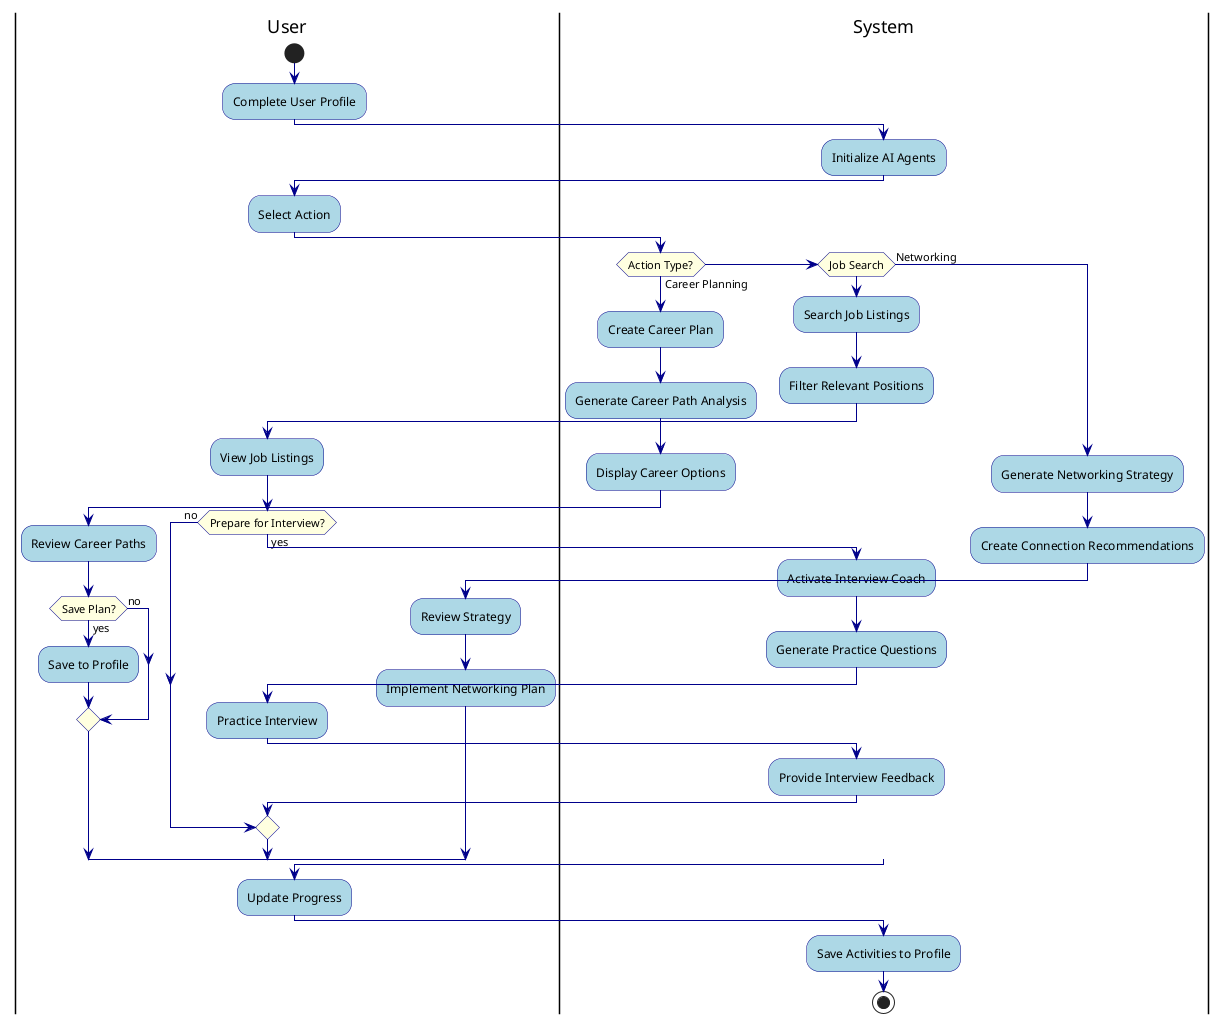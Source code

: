 @startuml Career Project Main Activity Flow

skinparam ActivityBackgroundColor LightBlue
skinparam ActivityBorderColor DarkBlue
skinparam ArrowColor DarkBlue
skinparam ActivityDiamondBackgroundColor LightYellow

|User|
start
:Complete User Profile;

|System|
:Initialize AI Agents;

|User|
:Select Action;

|System|
if (Action Type?) then (Career Planning)
  :Create Career Plan;
  :Generate Career Path Analysis;
  :Display Career Options;
  
  |User|
  :Review Career Paths;
  if (Save Plan?) then (yes)
    :Save to Profile;
  else (no)
  endif
  
else if (Job Search) then
  |System|
  :Search Job Listings;
  :Filter Relevant Positions;
  
  |User|
  :View Job Listings;
  if (Prepare for Interview?) then (yes)
    |System|
    :Activate Interview Coach;
    :Generate Practice Questions;
    
    |User|
    :Practice Interview;
    
    |System|
    :Provide Interview Feedback;
  else (no)
  endif
  
else (Networking)
  |System|
  :Generate Networking Strategy;
  :Create Connection Recommendations;
  
  |User|
  :Review Strategy;
  :Implement Networking Plan;
endif

|User|
:Update Progress;

|System|
:Save Activities to Profile;

stop

@enduml 